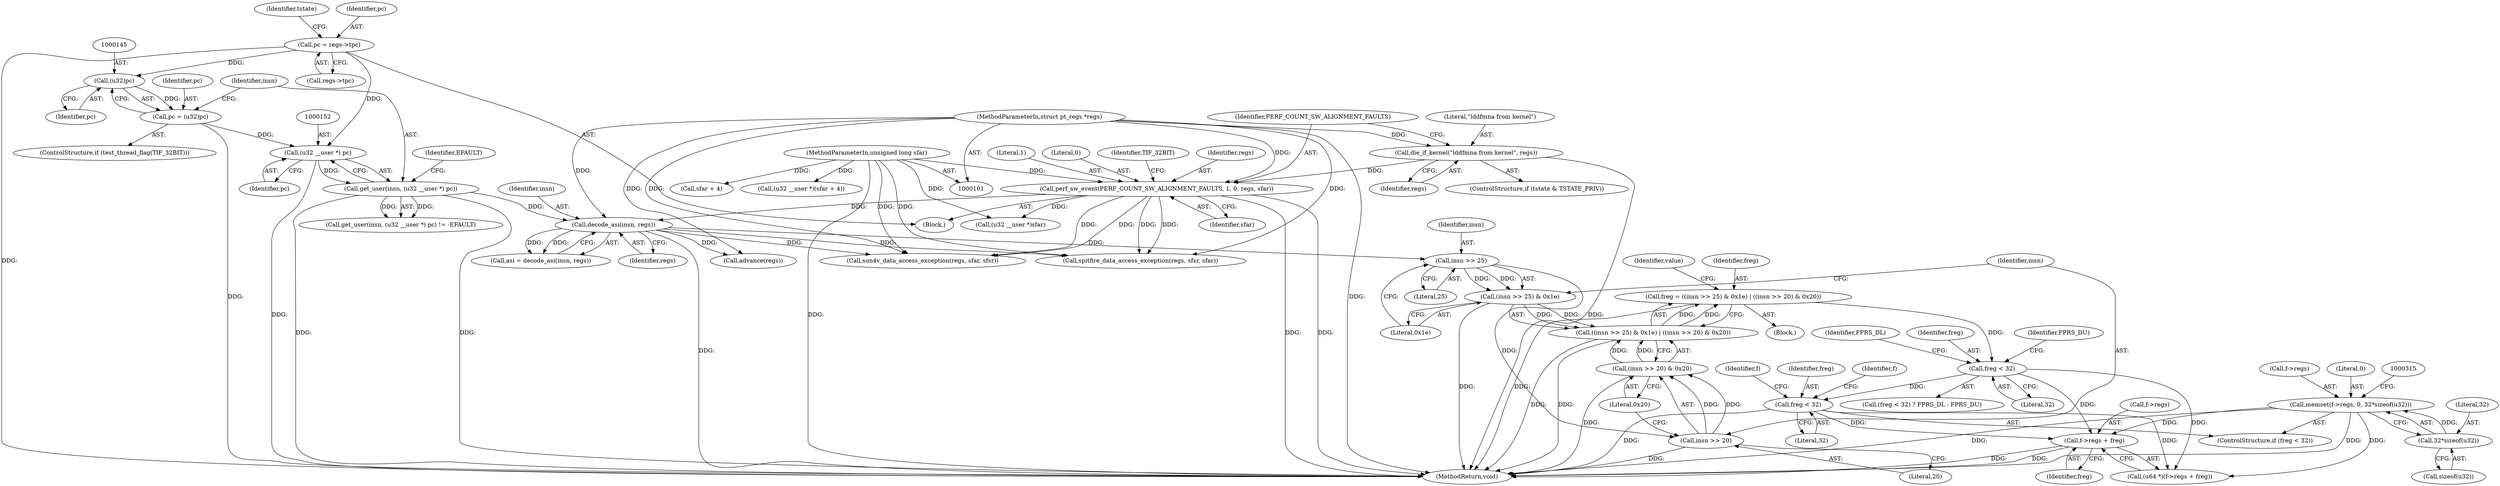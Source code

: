digraph "1_linux_a8b0ca17b80e92faab46ee7179ba9e99ccb61233_35@pointer" {
"1000316" [label="(Call,f->regs + freg)"];
"1000291" [label="(Call,memset(f->regs, 0, 32*sizeof(u32)))"];
"1000296" [label="(Call,32*sizeof(u32))"];
"1000288" [label="(Call,freg < 32)"];
"1000248" [label="(Call,freg < 32)"];
"1000214" [label="(Call,freg = ((insn >> 25) & 0x1e) | ((insn >> 20) & 0x20))"];
"1000216" [label="(Call,((insn >> 25) & 0x1e) | ((insn >> 20) & 0x20))"];
"1000217" [label="(Call,(insn >> 25) & 0x1e)"];
"1000218" [label="(Call,insn >> 25)"];
"1000160" [label="(Call,decode_asi(insn, regs))"];
"1000149" [label="(Call,get_user(insn, (u32 __user *) pc))"];
"1000151" [label="(Call,(u32 __user *) pc)"];
"1000107" [label="(Call,pc = regs->tpc)"];
"1000142" [label="(Call,pc = (u32)pc)"];
"1000144" [label="(Call,(u32)pc)"];
"1000133" [label="(Call,perf_sw_event(PERF_COUNT_SW_ALIGNMENT_FAULTS, 1, 0, regs, sfar))"];
"1000130" [label="(Call,die_if_kernel(\"lddfmna from kernel\", regs))"];
"1000102" [label="(MethodParameterIn,struct pt_regs *regs)"];
"1000103" [label="(MethodParameterIn,unsigned long sfar)"];
"1000222" [label="(Call,(insn >> 20) & 0x20)"];
"1000223" [label="(Call,insn >> 20)"];
"1000160" [label="(Call,decode_asi(insn, regs))"];
"1000138" [label="(Identifier,sfar)"];
"1000346" [label="(Call,advance(regs))"];
"1000223" [label="(Call,insn >> 20)"];
"1000153" [label="(Identifier,pc)"];
"1000126" [label="(ControlStructure,if (tstate & TSTATE_PRIV))"];
"1000228" [label="(Identifier,value)"];
"1000151" [label="(Call,(u32 __user *) pc)"];
"1000216" [label="(Call,((insn >> 25) & 0x1e) | ((insn >> 20) & 0x20))"];
"1000225" [label="(Literal,20)"];
"1000148" [label="(Call,get_user(insn, (u32 __user *) pc) != -EFAULT)"];
"1000107" [label="(Call,pc = regs->tpc)"];
"1000158" [label="(Call,asi = decode_asi(insn, regs))"];
"1000296" [label="(Call,32*sizeof(u32))"];
"1000317" [label="(Call,f->regs)"];
"1000290" [label="(Literal,32)"];
"1000114" [label="(Identifier,tstate)"];
"1000222" [label="(Call,(insn >> 20) & 0x20)"];
"1000292" [label="(Call,f->regs)"];
"1000336" [label="(Call,sun4v_data_access_exception(regs, sfar, sfsr))"];
"1000132" [label="(Identifier,regs)"];
"1000291" [label="(Call,memset(f->regs, 0, 32*sizeof(u32)))"];
"1000218" [label="(Call,insn >> 25)"];
"1000105" [label="(Block,)"];
"1000221" [label="(Literal,0x1e)"];
"1000298" [label="(Call,sizeof(u32))"];
"1000251" [label="(Identifier,FPRS_DL)"];
"1000146" [label="(Identifier,pc)"];
"1000162" [label="(Identifier,regs)"];
"1000248" [label="(Call,freg < 32)"];
"1000314" [label="(Call,(u64 *)(f->regs + freg))"];
"1000103" [label="(MethodParameterIn,unsigned long sfar)"];
"1000196" [label="(Call,sfar + 4)"];
"1000219" [label="(Identifier,insn)"];
"1000194" [label="(Call,(u32 __user *)(sfar + 4))"];
"1000220" [label="(Literal,25)"];
"1000215" [label="(Identifier,freg)"];
"1000131" [label="(Literal,\"lddfmna from kernel\")"];
"1000161" [label="(Identifier,insn)"];
"1000137" [label="(Identifier,regs)"];
"1000135" [label="(Literal,1)"];
"1000304" [label="(Identifier,f)"];
"1000130" [label="(Call,die_if_kernel(\"lddfmna from kernel\", regs))"];
"1000150" [label="(Identifier,insn)"];
"1000156" [label="(Block,)"];
"1000214" [label="(Call,freg = ((insn >> 25) & 0x1e) | ((insn >> 20) & 0x20))"];
"1000102" [label="(MethodParameterIn,struct pt_regs *regs)"];
"1000133" [label="(Call,perf_sw_event(PERF_COUNT_SW_ALIGNMENT_FAULTS, 1, 0, regs, sfar))"];
"1000136" [label="(Literal,0)"];
"1000249" [label="(Identifier,freg)"];
"1000149" [label="(Call,get_user(insn, (u32 __user *) pc))"];
"1000144" [label="(Call,(u32)pc)"];
"1000142" [label="(Call,pc = (u32)pc)"];
"1000139" [label="(ControlStructure,if (test_thread_flag(TIF_32BIT)))"];
"1000184" [label="(Call,(u32 __user *)sfar)"];
"1000226" [label="(Literal,0x20)"];
"1000217" [label="(Call,(insn >> 25) & 0x1e)"];
"1000109" [label="(Call,regs->tpc)"];
"1000252" [label="(Identifier,FPRS_DU)"];
"1000224" [label="(Identifier,insn)"];
"1000155" [label="(Identifier,EFAULT)"];
"1000108" [label="(Identifier,pc)"];
"1000320" [label="(Identifier,freg)"];
"1000250" [label="(Literal,32)"];
"1000141" [label="(Identifier,TIF_32BIT)"];
"1000297" [label="(Literal,32)"];
"1000348" [label="(MethodReturn,void)"];
"1000316" [label="(Call,f->regs + freg)"];
"1000341" [label="(Call,spitfire_data_access_exception(regs, sfsr, sfar))"];
"1000143" [label="(Identifier,pc)"];
"1000287" [label="(ControlStructure,if (freg < 32))"];
"1000295" [label="(Literal,0)"];
"1000293" [label="(Identifier,f)"];
"1000247" [label="(Call,(freg < 32) ? FPRS_DL : FPRS_DU)"];
"1000288" [label="(Call,freg < 32)"];
"1000134" [label="(Identifier,PERF_COUNT_SW_ALIGNMENT_FAULTS)"];
"1000289" [label="(Identifier,freg)"];
"1000316" -> "1000314"  [label="AST: "];
"1000316" -> "1000320"  [label="CFG: "];
"1000317" -> "1000316"  [label="AST: "];
"1000320" -> "1000316"  [label="AST: "];
"1000314" -> "1000316"  [label="CFG: "];
"1000316" -> "1000348"  [label="DDG: "];
"1000316" -> "1000348"  [label="DDG: "];
"1000291" -> "1000316"  [label="DDG: "];
"1000288" -> "1000316"  [label="DDG: "];
"1000248" -> "1000316"  [label="DDG: "];
"1000291" -> "1000287"  [label="AST: "];
"1000291" -> "1000296"  [label="CFG: "];
"1000292" -> "1000291"  [label="AST: "];
"1000295" -> "1000291"  [label="AST: "];
"1000296" -> "1000291"  [label="AST: "];
"1000315" -> "1000291"  [label="CFG: "];
"1000291" -> "1000348"  [label="DDG: "];
"1000291" -> "1000348"  [label="DDG: "];
"1000296" -> "1000291"  [label="DDG: "];
"1000291" -> "1000314"  [label="DDG: "];
"1000296" -> "1000298"  [label="CFG: "];
"1000297" -> "1000296"  [label="AST: "];
"1000298" -> "1000296"  [label="AST: "];
"1000288" -> "1000287"  [label="AST: "];
"1000288" -> "1000290"  [label="CFG: "];
"1000289" -> "1000288"  [label="AST: "];
"1000290" -> "1000288"  [label="AST: "];
"1000293" -> "1000288"  [label="CFG: "];
"1000304" -> "1000288"  [label="CFG: "];
"1000288" -> "1000348"  [label="DDG: "];
"1000248" -> "1000288"  [label="DDG: "];
"1000288" -> "1000314"  [label="DDG: "];
"1000248" -> "1000247"  [label="AST: "];
"1000248" -> "1000250"  [label="CFG: "];
"1000249" -> "1000248"  [label="AST: "];
"1000250" -> "1000248"  [label="AST: "];
"1000251" -> "1000248"  [label="CFG: "];
"1000252" -> "1000248"  [label="CFG: "];
"1000214" -> "1000248"  [label="DDG: "];
"1000248" -> "1000314"  [label="DDG: "];
"1000214" -> "1000156"  [label="AST: "];
"1000214" -> "1000216"  [label="CFG: "];
"1000215" -> "1000214"  [label="AST: "];
"1000216" -> "1000214"  [label="AST: "];
"1000228" -> "1000214"  [label="CFG: "];
"1000214" -> "1000348"  [label="DDG: "];
"1000216" -> "1000214"  [label="DDG: "];
"1000216" -> "1000214"  [label="DDG: "];
"1000216" -> "1000222"  [label="CFG: "];
"1000217" -> "1000216"  [label="AST: "];
"1000222" -> "1000216"  [label="AST: "];
"1000216" -> "1000348"  [label="DDG: "];
"1000216" -> "1000348"  [label="DDG: "];
"1000217" -> "1000216"  [label="DDG: "];
"1000217" -> "1000216"  [label="DDG: "];
"1000222" -> "1000216"  [label="DDG: "];
"1000222" -> "1000216"  [label="DDG: "];
"1000217" -> "1000221"  [label="CFG: "];
"1000218" -> "1000217"  [label="AST: "];
"1000221" -> "1000217"  [label="AST: "];
"1000224" -> "1000217"  [label="CFG: "];
"1000217" -> "1000348"  [label="DDG: "];
"1000218" -> "1000217"  [label="DDG: "];
"1000218" -> "1000217"  [label="DDG: "];
"1000218" -> "1000220"  [label="CFG: "];
"1000219" -> "1000218"  [label="AST: "];
"1000220" -> "1000218"  [label="AST: "];
"1000221" -> "1000218"  [label="CFG: "];
"1000160" -> "1000218"  [label="DDG: "];
"1000218" -> "1000223"  [label="DDG: "];
"1000160" -> "1000158"  [label="AST: "];
"1000160" -> "1000162"  [label="CFG: "];
"1000161" -> "1000160"  [label="AST: "];
"1000162" -> "1000160"  [label="AST: "];
"1000158" -> "1000160"  [label="CFG: "];
"1000160" -> "1000348"  [label="DDG: "];
"1000160" -> "1000158"  [label="DDG: "];
"1000160" -> "1000158"  [label="DDG: "];
"1000149" -> "1000160"  [label="DDG: "];
"1000133" -> "1000160"  [label="DDG: "];
"1000102" -> "1000160"  [label="DDG: "];
"1000160" -> "1000336"  [label="DDG: "];
"1000160" -> "1000341"  [label="DDG: "];
"1000160" -> "1000346"  [label="DDG: "];
"1000149" -> "1000148"  [label="AST: "];
"1000149" -> "1000151"  [label="CFG: "];
"1000150" -> "1000149"  [label="AST: "];
"1000151" -> "1000149"  [label="AST: "];
"1000155" -> "1000149"  [label="CFG: "];
"1000149" -> "1000348"  [label="DDG: "];
"1000149" -> "1000348"  [label="DDG: "];
"1000149" -> "1000148"  [label="DDG: "];
"1000149" -> "1000148"  [label="DDG: "];
"1000151" -> "1000149"  [label="DDG: "];
"1000151" -> "1000153"  [label="CFG: "];
"1000152" -> "1000151"  [label="AST: "];
"1000153" -> "1000151"  [label="AST: "];
"1000151" -> "1000348"  [label="DDG: "];
"1000107" -> "1000151"  [label="DDG: "];
"1000142" -> "1000151"  [label="DDG: "];
"1000107" -> "1000105"  [label="AST: "];
"1000107" -> "1000109"  [label="CFG: "];
"1000108" -> "1000107"  [label="AST: "];
"1000109" -> "1000107"  [label="AST: "];
"1000114" -> "1000107"  [label="CFG: "];
"1000107" -> "1000348"  [label="DDG: "];
"1000107" -> "1000144"  [label="DDG: "];
"1000142" -> "1000139"  [label="AST: "];
"1000142" -> "1000144"  [label="CFG: "];
"1000143" -> "1000142"  [label="AST: "];
"1000144" -> "1000142"  [label="AST: "];
"1000150" -> "1000142"  [label="CFG: "];
"1000142" -> "1000348"  [label="DDG: "];
"1000144" -> "1000142"  [label="DDG: "];
"1000144" -> "1000146"  [label="CFG: "];
"1000145" -> "1000144"  [label="AST: "];
"1000146" -> "1000144"  [label="AST: "];
"1000133" -> "1000105"  [label="AST: "];
"1000133" -> "1000138"  [label="CFG: "];
"1000134" -> "1000133"  [label="AST: "];
"1000135" -> "1000133"  [label="AST: "];
"1000136" -> "1000133"  [label="AST: "];
"1000137" -> "1000133"  [label="AST: "];
"1000138" -> "1000133"  [label="AST: "];
"1000141" -> "1000133"  [label="CFG: "];
"1000133" -> "1000348"  [label="DDG: "];
"1000133" -> "1000348"  [label="DDG: "];
"1000130" -> "1000133"  [label="DDG: "];
"1000102" -> "1000133"  [label="DDG: "];
"1000103" -> "1000133"  [label="DDG: "];
"1000133" -> "1000184"  [label="DDG: "];
"1000133" -> "1000336"  [label="DDG: "];
"1000133" -> "1000336"  [label="DDG: "];
"1000133" -> "1000341"  [label="DDG: "];
"1000133" -> "1000341"  [label="DDG: "];
"1000130" -> "1000126"  [label="AST: "];
"1000130" -> "1000132"  [label="CFG: "];
"1000131" -> "1000130"  [label="AST: "];
"1000132" -> "1000130"  [label="AST: "];
"1000134" -> "1000130"  [label="CFG: "];
"1000130" -> "1000348"  [label="DDG: "];
"1000102" -> "1000130"  [label="DDG: "];
"1000102" -> "1000101"  [label="AST: "];
"1000102" -> "1000348"  [label="DDG: "];
"1000102" -> "1000336"  [label="DDG: "];
"1000102" -> "1000341"  [label="DDG: "];
"1000102" -> "1000346"  [label="DDG: "];
"1000103" -> "1000101"  [label="AST: "];
"1000103" -> "1000348"  [label="DDG: "];
"1000103" -> "1000184"  [label="DDG: "];
"1000103" -> "1000194"  [label="DDG: "];
"1000103" -> "1000196"  [label="DDG: "];
"1000103" -> "1000336"  [label="DDG: "];
"1000103" -> "1000341"  [label="DDG: "];
"1000222" -> "1000226"  [label="CFG: "];
"1000223" -> "1000222"  [label="AST: "];
"1000226" -> "1000222"  [label="AST: "];
"1000222" -> "1000348"  [label="DDG: "];
"1000223" -> "1000222"  [label="DDG: "];
"1000223" -> "1000222"  [label="DDG: "];
"1000223" -> "1000225"  [label="CFG: "];
"1000224" -> "1000223"  [label="AST: "];
"1000225" -> "1000223"  [label="AST: "];
"1000226" -> "1000223"  [label="CFG: "];
"1000223" -> "1000348"  [label="DDG: "];
}
